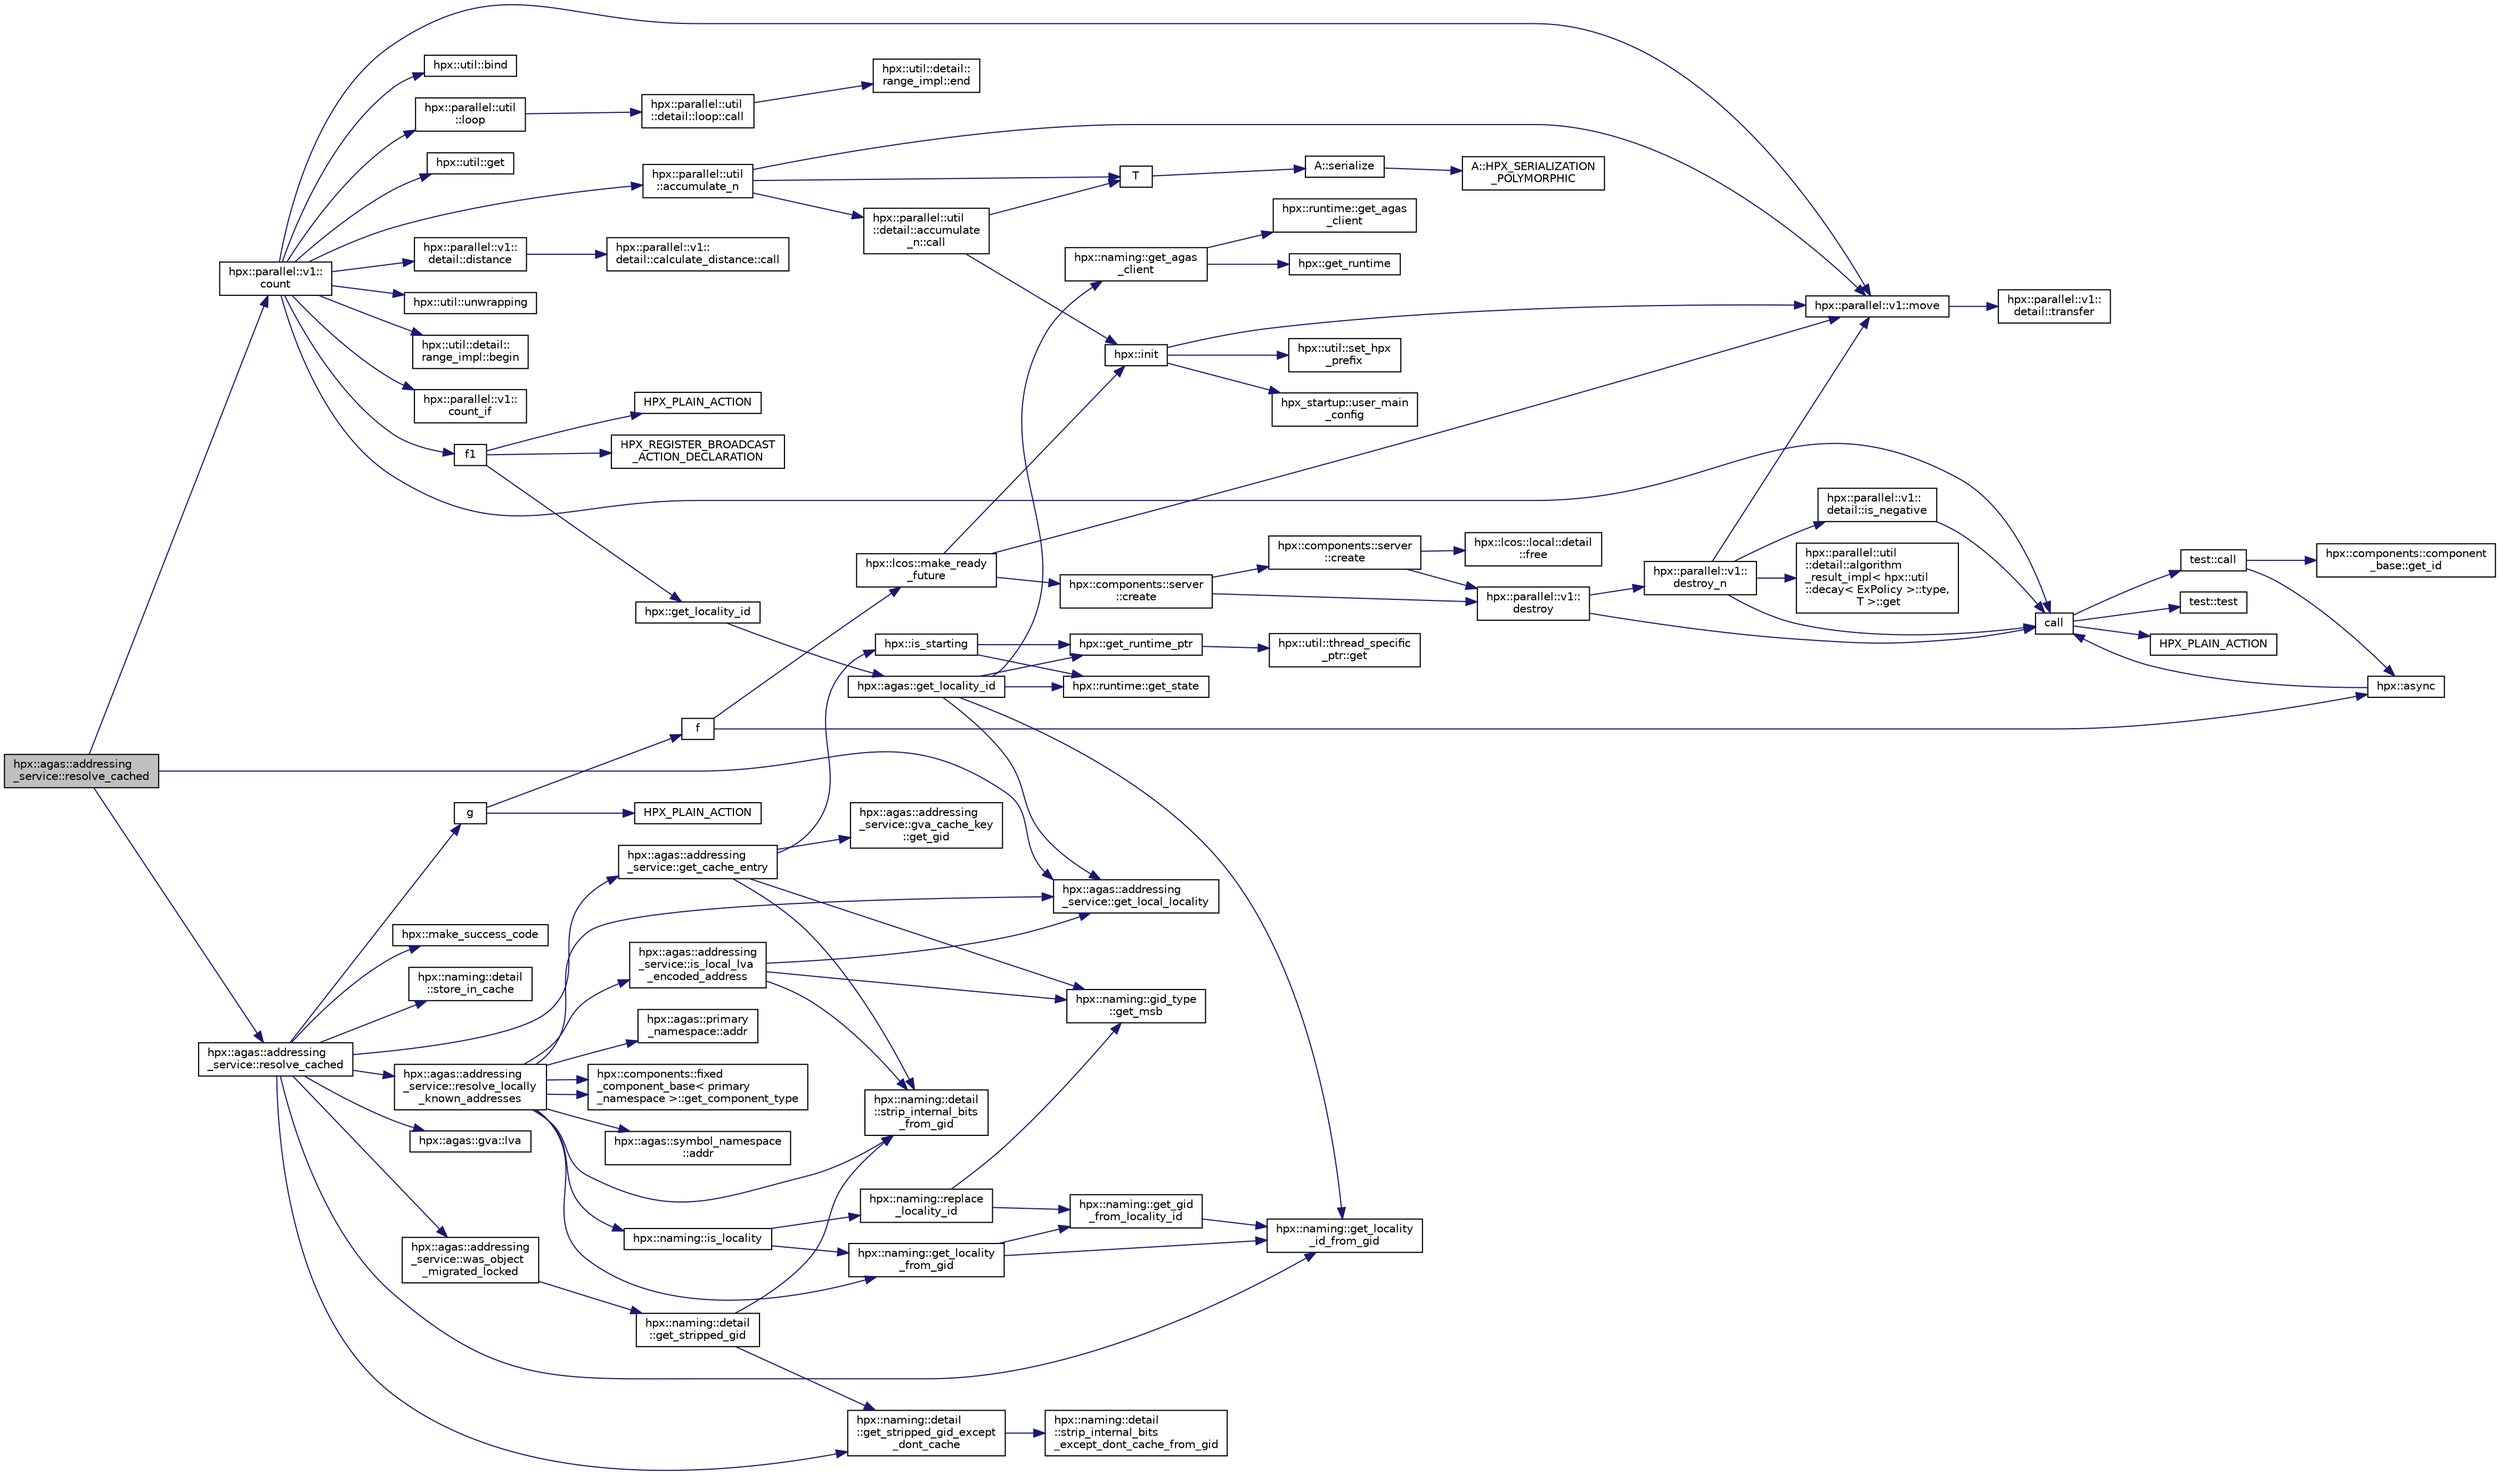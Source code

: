 digraph "hpx::agas::addressing_service::resolve_cached"
{
  edge [fontname="Helvetica",fontsize="10",labelfontname="Helvetica",labelfontsize="10"];
  node [fontname="Helvetica",fontsize="10",shape=record];
  rankdir="LR";
  Node6134 [label="hpx::agas::addressing\l_service::resolve_cached",height=0.2,width=0.4,color="black", fillcolor="grey75", style="filled", fontcolor="black"];
  Node6134 -> Node6135 [color="midnightblue",fontsize="10",style="solid",fontname="Helvetica"];
  Node6135 [label="hpx::parallel::v1::\lcount",height=0.2,width=0.4,color="black", fillcolor="white", style="filled",URL="$db/db9/namespacehpx_1_1parallel_1_1v1.html#a19d058114a2bd44801aab4176b188e23"];
  Node6135 -> Node6136 [color="midnightblue",fontsize="10",style="solid",fontname="Helvetica"];
  Node6136 [label="hpx::parallel::v1::\lcount_if",height=0.2,width=0.4,color="black", fillcolor="white", style="filled",URL="$db/db9/namespacehpx_1_1parallel_1_1v1.html#ad836ff017ec208c2d6388a9b47b05ce0"];
  Node6135 -> Node6137 [color="midnightblue",fontsize="10",style="solid",fontname="Helvetica"];
  Node6137 [label="f1",height=0.2,width=0.4,color="black", fillcolor="white", style="filled",URL="$d8/d8b/broadcast_8cpp.html#a1751fbd41f2529b84514a9dbd767959a"];
  Node6137 -> Node6138 [color="midnightblue",fontsize="10",style="solid",fontname="Helvetica"];
  Node6138 [label="hpx::get_locality_id",height=0.2,width=0.4,color="black", fillcolor="white", style="filled",URL="$d8/d83/namespacehpx.html#a158d7c54a657bb364c1704033010697b",tooltip="Return the number of the locality this function is being called from. "];
  Node6138 -> Node6139 [color="midnightblue",fontsize="10",style="solid",fontname="Helvetica"];
  Node6139 [label="hpx::agas::get_locality_id",height=0.2,width=0.4,color="black", fillcolor="white", style="filled",URL="$dc/d54/namespacehpx_1_1agas.html#a491cc2ddecdf0f1a9129900caa6a4d3e"];
  Node6139 -> Node6140 [color="midnightblue",fontsize="10",style="solid",fontname="Helvetica"];
  Node6140 [label="hpx::get_runtime_ptr",height=0.2,width=0.4,color="black", fillcolor="white", style="filled",URL="$d8/d83/namespacehpx.html#af29daf2bb3e01b4d6495a1742b6cce64"];
  Node6140 -> Node6141 [color="midnightblue",fontsize="10",style="solid",fontname="Helvetica"];
  Node6141 [label="hpx::util::thread_specific\l_ptr::get",height=0.2,width=0.4,color="black", fillcolor="white", style="filled",URL="$d4/d4c/structhpx_1_1util_1_1thread__specific__ptr.html#a3b27d8520710478aa41d1f74206bdba9"];
  Node6139 -> Node6142 [color="midnightblue",fontsize="10",style="solid",fontname="Helvetica"];
  Node6142 [label="hpx::runtime::get_state",height=0.2,width=0.4,color="black", fillcolor="white", style="filled",URL="$d0/d7b/classhpx_1_1runtime.html#ab405f80e060dac95d624520f38b0524c"];
  Node6139 -> Node6143 [color="midnightblue",fontsize="10",style="solid",fontname="Helvetica"];
  Node6143 [label="hpx::naming::get_agas\l_client",height=0.2,width=0.4,color="black", fillcolor="white", style="filled",URL="$d4/dc9/namespacehpx_1_1naming.html#a0408fffd5d34b620712a801b0ae3b032"];
  Node6143 -> Node6144 [color="midnightblue",fontsize="10",style="solid",fontname="Helvetica"];
  Node6144 [label="hpx::get_runtime",height=0.2,width=0.4,color="black", fillcolor="white", style="filled",URL="$d8/d83/namespacehpx.html#aef902cc6c7dd3b9fbadf34d1e850a070"];
  Node6143 -> Node6145 [color="midnightblue",fontsize="10",style="solid",fontname="Helvetica"];
  Node6145 [label="hpx::runtime::get_agas\l_client",height=0.2,width=0.4,color="black", fillcolor="white", style="filled",URL="$d0/d7b/classhpx_1_1runtime.html#aeb5dddd30d6b9861669af8ad44d1a96a"];
  Node6139 -> Node6146 [color="midnightblue",fontsize="10",style="solid",fontname="Helvetica"];
  Node6146 [label="hpx::agas::addressing\l_service::get_local_locality",height=0.2,width=0.4,color="black", fillcolor="white", style="filled",URL="$db/d58/structhpx_1_1agas_1_1addressing__service.html#ab52c19a37c2a7a006c6c15f90ad0539c"];
  Node6139 -> Node6147 [color="midnightblue",fontsize="10",style="solid",fontname="Helvetica"];
  Node6147 [label="hpx::naming::get_locality\l_id_from_gid",height=0.2,width=0.4,color="black", fillcolor="white", style="filled",URL="$d4/dc9/namespacehpx_1_1naming.html#a7fd43037784560bd04fda9b49e33529f"];
  Node6137 -> Node6148 [color="midnightblue",fontsize="10",style="solid",fontname="Helvetica"];
  Node6148 [label="HPX_PLAIN_ACTION",height=0.2,width=0.4,color="black", fillcolor="white", style="filled",URL="$d8/d8b/broadcast_8cpp.html#a19685a0394ce6a99351f7a679f6eeefc"];
  Node6137 -> Node6149 [color="midnightblue",fontsize="10",style="solid",fontname="Helvetica"];
  Node6149 [label="HPX_REGISTER_BROADCAST\l_ACTION_DECLARATION",height=0.2,width=0.4,color="black", fillcolor="white", style="filled",URL="$d7/d38/addressing__service_8cpp.html#a573d764d9cb34eec46a4bdffcf07875f"];
  Node6135 -> Node6150 [color="midnightblue",fontsize="10",style="solid",fontname="Helvetica"];
  Node6150 [label="hpx::parallel::util\l::loop",height=0.2,width=0.4,color="black", fillcolor="white", style="filled",URL="$df/dc6/namespacehpx_1_1parallel_1_1util.html#a3f434e00f42929aac85debb8c5782213"];
  Node6150 -> Node6151 [color="midnightblue",fontsize="10",style="solid",fontname="Helvetica"];
  Node6151 [label="hpx::parallel::util\l::detail::loop::call",height=0.2,width=0.4,color="black", fillcolor="white", style="filled",URL="$da/d06/structhpx_1_1parallel_1_1util_1_1detail_1_1loop.html#a5c5e8dbda782f09cdb7bc2509e3bf09e"];
  Node6151 -> Node6152 [color="midnightblue",fontsize="10",style="solid",fontname="Helvetica"];
  Node6152 [label="hpx::util::detail::\lrange_impl::end",height=0.2,width=0.4,color="black", fillcolor="white", style="filled",URL="$d4/d4a/namespacehpx_1_1util_1_1detail_1_1range__impl.html#afb2ea48b0902f52ee4d8b764807b4316"];
  Node6135 -> Node6153 [color="midnightblue",fontsize="10",style="solid",fontname="Helvetica"];
  Node6153 [label="hpx::util::bind",height=0.2,width=0.4,color="black", fillcolor="white", style="filled",URL="$df/dad/namespacehpx_1_1util.html#ad844caedf82a0173d6909d910c3e48c6"];
  Node6135 -> Node6154 [color="midnightblue",fontsize="10",style="solid",fontname="Helvetica"];
  Node6154 [label="hpx::parallel::v1::move",height=0.2,width=0.4,color="black", fillcolor="white", style="filled",URL="$db/db9/namespacehpx_1_1parallel_1_1v1.html#aa7c4ede081ce786c9d1eb1adff495cfc"];
  Node6154 -> Node6155 [color="midnightblue",fontsize="10",style="solid",fontname="Helvetica"];
  Node6155 [label="hpx::parallel::v1::\ldetail::transfer",height=0.2,width=0.4,color="black", fillcolor="white", style="filled",URL="$d2/ddd/namespacehpx_1_1parallel_1_1v1_1_1detail.html#ab1b56a05e1885ca7cc7ffa1804dd2f3c"];
  Node6135 -> Node6156 [color="midnightblue",fontsize="10",style="solid",fontname="Helvetica"];
  Node6156 [label="hpx::util::get",height=0.2,width=0.4,color="black", fillcolor="white", style="filled",URL="$df/dad/namespacehpx_1_1util.html#a5cbd3c41f03f4d4acaedaa4777e3cc02"];
  Node6135 -> Node6157 [color="midnightblue",fontsize="10",style="solid",fontname="Helvetica"];
  Node6157 [label="call",height=0.2,width=0.4,color="black", fillcolor="white", style="filled",URL="$d2/d67/promise__1620_8cpp.html#a58357f0b82bc761e1d0b9091ed563a70"];
  Node6157 -> Node6158 [color="midnightblue",fontsize="10",style="solid",fontname="Helvetica"];
  Node6158 [label="test::test",height=0.2,width=0.4,color="black", fillcolor="white", style="filled",URL="$d8/d89/structtest.html#ab42d5ece712d716b04cb3f686f297a26"];
  Node6157 -> Node6159 [color="midnightblue",fontsize="10",style="solid",fontname="Helvetica"];
  Node6159 [label="HPX_PLAIN_ACTION",height=0.2,width=0.4,color="black", fillcolor="white", style="filled",URL="$d2/d67/promise__1620_8cpp.html#ab96aab827a4b1fcaf66cfe0ba83fef23"];
  Node6157 -> Node6160 [color="midnightblue",fontsize="10",style="solid",fontname="Helvetica"];
  Node6160 [label="test::call",height=0.2,width=0.4,color="black", fillcolor="white", style="filled",URL="$d8/d89/structtest.html#aeb29e7ed6518b9426ccf1344c52620ae"];
  Node6160 -> Node6161 [color="midnightblue",fontsize="10",style="solid",fontname="Helvetica"];
  Node6161 [label="hpx::async",height=0.2,width=0.4,color="black", fillcolor="white", style="filled",URL="$d8/d83/namespacehpx.html#acb7d8e37b73b823956ce144f9a57eaa4"];
  Node6161 -> Node6157 [color="midnightblue",fontsize="10",style="solid",fontname="Helvetica"];
  Node6160 -> Node6162 [color="midnightblue",fontsize="10",style="solid",fontname="Helvetica"];
  Node6162 [label="hpx::components::component\l_base::get_id",height=0.2,width=0.4,color="black", fillcolor="white", style="filled",URL="$d2/de6/classhpx_1_1components_1_1component__base.html#a4c8fd93514039bdf01c48d66d82b19cd"];
  Node6135 -> Node6163 [color="midnightblue",fontsize="10",style="solid",fontname="Helvetica"];
  Node6163 [label="hpx::parallel::v1::\ldetail::distance",height=0.2,width=0.4,color="black", fillcolor="white", style="filled",URL="$d2/ddd/namespacehpx_1_1parallel_1_1v1_1_1detail.html#a6bea3c6a5f470cad11f27ee6bab4a33f"];
  Node6163 -> Node6164 [color="midnightblue",fontsize="10",style="solid",fontname="Helvetica"];
  Node6164 [label="hpx::parallel::v1::\ldetail::calculate_distance::call",height=0.2,width=0.4,color="black", fillcolor="white", style="filled",URL="$db/dfa/structhpx_1_1parallel_1_1v1_1_1detail_1_1calculate__distance.html#a950a6627830a7d019ac0e734b0a447bf"];
  Node6135 -> Node6165 [color="midnightblue",fontsize="10",style="solid",fontname="Helvetica"];
  Node6165 [label="hpx::util::unwrapping",height=0.2,width=0.4,color="black", fillcolor="white", style="filled",URL="$df/dad/namespacehpx_1_1util.html#a7529d9ac687684c33403cdd1f9cef8e4"];
  Node6135 -> Node6166 [color="midnightblue",fontsize="10",style="solid",fontname="Helvetica"];
  Node6166 [label="hpx::parallel::util\l::accumulate_n",height=0.2,width=0.4,color="black", fillcolor="white", style="filled",URL="$df/dc6/namespacehpx_1_1parallel_1_1util.html#af19f9a2722f97c2247ea5d0dbb5e2d25"];
  Node6166 -> Node6167 [color="midnightblue",fontsize="10",style="solid",fontname="Helvetica"];
  Node6167 [label="hpx::parallel::util\l::detail::accumulate\l_n::call",height=0.2,width=0.4,color="black", fillcolor="white", style="filled",URL="$d8/d3b/structhpx_1_1parallel_1_1util_1_1detail_1_1accumulate__n.html#a765aceb8ab313fc92f7c4aaf70ccca8f"];
  Node6167 -> Node6168 [color="midnightblue",fontsize="10",style="solid",fontname="Helvetica"];
  Node6168 [label="hpx::init",height=0.2,width=0.4,color="black", fillcolor="white", style="filled",URL="$d8/d83/namespacehpx.html#a3c694ea960b47c56b33351ba16e3d76b",tooltip="Main entry point for launching the HPX runtime system. "];
  Node6168 -> Node6169 [color="midnightblue",fontsize="10",style="solid",fontname="Helvetica"];
  Node6169 [label="hpx::util::set_hpx\l_prefix",height=0.2,width=0.4,color="black", fillcolor="white", style="filled",URL="$df/dad/namespacehpx_1_1util.html#ae40a23c1ba0a48d9304dcf717a95793e"];
  Node6168 -> Node6170 [color="midnightblue",fontsize="10",style="solid",fontname="Helvetica"];
  Node6170 [label="hpx_startup::user_main\l_config",height=0.2,width=0.4,color="black", fillcolor="white", style="filled",URL="$d3/dd2/namespacehpx__startup.html#aaac571d88bd3912a4225a23eb3261637"];
  Node6168 -> Node6154 [color="midnightblue",fontsize="10",style="solid",fontname="Helvetica"];
  Node6167 -> Node6171 [color="midnightblue",fontsize="10",style="solid",fontname="Helvetica"];
  Node6171 [label="T",height=0.2,width=0.4,color="black", fillcolor="white", style="filled",URL="$db/d33/polymorphic__semiintrusive__template_8cpp.html#ad187658f9cb91c1312b39ae7e896f1ea"];
  Node6171 -> Node6172 [color="midnightblue",fontsize="10",style="solid",fontname="Helvetica"];
  Node6172 [label="A::serialize",height=0.2,width=0.4,color="black", fillcolor="white", style="filled",URL="$d7/da0/struct_a.html#a5f5c287cf471e274ed9dda0da1592212"];
  Node6172 -> Node6173 [color="midnightblue",fontsize="10",style="solid",fontname="Helvetica"];
  Node6173 [label="A::HPX_SERIALIZATION\l_POLYMORPHIC",height=0.2,width=0.4,color="black", fillcolor="white", style="filled",URL="$d7/da0/struct_a.html#ada978cc156cebbafddb1f3aa4c01918c"];
  Node6166 -> Node6154 [color="midnightblue",fontsize="10",style="solid",fontname="Helvetica"];
  Node6166 -> Node6171 [color="midnightblue",fontsize="10",style="solid",fontname="Helvetica"];
  Node6135 -> Node6174 [color="midnightblue",fontsize="10",style="solid",fontname="Helvetica"];
  Node6174 [label="hpx::util::detail::\lrange_impl::begin",height=0.2,width=0.4,color="black", fillcolor="white", style="filled",URL="$d4/d4a/namespacehpx_1_1util_1_1detail_1_1range__impl.html#a31e165df2b865cdd961f35ce938db41a"];
  Node6134 -> Node6175 [color="midnightblue",fontsize="10",style="solid",fontname="Helvetica"];
  Node6175 [label="hpx::agas::addressing\l_service::resolve_cached",height=0.2,width=0.4,color="black", fillcolor="white", style="filled",URL="$db/d58/structhpx_1_1agas_1_1addressing__service.html#a187ac62b4a4b7c1b98b75979357f07a9"];
  Node6175 -> Node6176 [color="midnightblue",fontsize="10",style="solid",fontname="Helvetica"];
  Node6176 [label="hpx::naming::detail\l::get_stripped_gid_except\l_dont_cache",height=0.2,width=0.4,color="black", fillcolor="white", style="filled",URL="$d5/d18/namespacehpx_1_1naming_1_1detail.html#a1ab848588112d0f7fac377a15692c9cc"];
  Node6176 -> Node6177 [color="midnightblue",fontsize="10",style="solid",fontname="Helvetica"];
  Node6177 [label="hpx::naming::detail\l::strip_internal_bits\l_except_dont_cache_from_gid",height=0.2,width=0.4,color="black", fillcolor="white", style="filled",URL="$d5/d18/namespacehpx_1_1naming_1_1detail.html#aabeb51a92376c6bfb9cf31bf9ff0c4cc"];
  Node6175 -> Node6178 [color="midnightblue",fontsize="10",style="solid",fontname="Helvetica"];
  Node6178 [label="hpx::agas::addressing\l_service::resolve_locally\l_known_addresses",height=0.2,width=0.4,color="black", fillcolor="white", style="filled",URL="$db/d58/structhpx_1_1agas_1_1addressing__service.html#afb44b2c86524b47d1431d9d66524075c"];
  Node6178 -> Node6179 [color="midnightblue",fontsize="10",style="solid",fontname="Helvetica"];
  Node6179 [label="hpx::naming::detail\l::strip_internal_bits\l_from_gid",height=0.2,width=0.4,color="black", fillcolor="white", style="filled",URL="$d5/d18/namespacehpx_1_1naming_1_1detail.html#a95cca4d4bc82a9da3e804b225b03dfaf"];
  Node6178 -> Node6180 [color="midnightblue",fontsize="10",style="solid",fontname="Helvetica"];
  Node6180 [label="hpx::agas::addressing\l_service::is_local_lva\l_encoded_address",height=0.2,width=0.4,color="black", fillcolor="white", style="filled",URL="$db/d58/structhpx_1_1agas_1_1addressing__service.html#af9469c8740aeb898ce6937e2d0e57095"];
  Node6180 -> Node6179 [color="midnightblue",fontsize="10",style="solid",fontname="Helvetica"];
  Node6180 -> Node6146 [color="midnightblue",fontsize="10",style="solid",fontname="Helvetica"];
  Node6180 -> Node6181 [color="midnightblue",fontsize="10",style="solid",fontname="Helvetica"];
  Node6181 [label="hpx::naming::gid_type\l::get_msb",height=0.2,width=0.4,color="black", fillcolor="white", style="filled",URL="$d3/d67/structhpx_1_1naming_1_1gid__type.html#a31d0fb49a563fb184fecaabdced4dcd9"];
  Node6178 -> Node6146 [color="midnightblue",fontsize="10",style="solid",fontname="Helvetica"];
  Node6178 -> Node6182 [color="midnightblue",fontsize="10",style="solid",fontname="Helvetica"];
  Node6182 [label="hpx::naming::is_locality",height=0.2,width=0.4,color="black", fillcolor="white", style="filled",URL="$d4/dc9/namespacehpx_1_1naming.html#a960045d29982b0fda774809643cf2be8"];
  Node6182 -> Node6183 [color="midnightblue",fontsize="10",style="solid",fontname="Helvetica"];
  Node6183 [label="hpx::naming::get_locality\l_from_gid",height=0.2,width=0.4,color="black", fillcolor="white", style="filled",URL="$d4/dc9/namespacehpx_1_1naming.html#a0b1c0ab6510a7a869fa4e3c7717748e5"];
  Node6183 -> Node6184 [color="midnightblue",fontsize="10",style="solid",fontname="Helvetica"];
  Node6184 [label="hpx::naming::get_gid\l_from_locality_id",height=0.2,width=0.4,color="black", fillcolor="white", style="filled",URL="$d4/dc9/namespacehpx_1_1naming.html#ae50a3ecdb5854b6a25a556ebc9830541"];
  Node6184 -> Node6147 [color="midnightblue",fontsize="10",style="solid",fontname="Helvetica"];
  Node6183 -> Node6147 [color="midnightblue",fontsize="10",style="solid",fontname="Helvetica"];
  Node6182 -> Node6185 [color="midnightblue",fontsize="10",style="solid",fontname="Helvetica"];
  Node6185 [label="hpx::naming::replace\l_locality_id",height=0.2,width=0.4,color="black", fillcolor="white", style="filled",URL="$d4/dc9/namespacehpx_1_1naming.html#a27ed9275dccbd5fb677b350f040c21b4"];
  Node6185 -> Node6184 [color="midnightblue",fontsize="10",style="solid",fontname="Helvetica"];
  Node6185 -> Node6181 [color="midnightblue",fontsize="10",style="solid",fontname="Helvetica"];
  Node6178 -> Node6183 [color="midnightblue",fontsize="10",style="solid",fontname="Helvetica"];
  Node6178 -> Node6186 [color="midnightblue",fontsize="10",style="solid",fontname="Helvetica"];
  Node6186 [label="hpx::agas::primary\l_namespace::addr",height=0.2,width=0.4,color="black", fillcolor="white", style="filled",URL="$d1/d43/structhpx_1_1agas_1_1primary__namespace.html#ab71d11675989acee54e82f6d1956a77c"];
  Node6178 -> Node6187 [color="midnightblue",fontsize="10",style="solid",fontname="Helvetica"];
  Node6187 [label="hpx::components::fixed\l_component_base\< primary\l_namespace \>::get_component_type",height=0.2,width=0.4,color="black", fillcolor="white", style="filled",URL="$df/dfd/classhpx_1_1components_1_1fixed__component__base.html#aa87dbc5aad4f2ee3f9b8f62c6981a8c2"];
  Node6178 -> Node6188 [color="midnightblue",fontsize="10",style="solid",fontname="Helvetica"];
  Node6188 [label="hpx::agas::symbol_namespace\l::addr",height=0.2,width=0.4,color="black", fillcolor="white", style="filled",URL="$dd/d5e/structhpx_1_1agas_1_1symbol__namespace.html#a2527957c5b5ce9c4842294c8a95d00b4"];
  Node6178 -> Node6187 [color="midnightblue",fontsize="10",style="solid",fontname="Helvetica"];
  Node6175 -> Node6189 [color="midnightblue",fontsize="10",style="solid",fontname="Helvetica"];
  Node6189 [label="hpx::make_success_code",height=0.2,width=0.4,color="black", fillcolor="white", style="filled",URL="$d8/d83/namespacehpx.html#a0e8512a8f49e2a6c8185061181419d8f",tooltip="Returns error_code(hpx::success, \"success\", mode). "];
  Node6175 -> Node6190 [color="midnightblue",fontsize="10",style="solid",fontname="Helvetica"];
  Node6190 [label="hpx::naming::detail\l::store_in_cache",height=0.2,width=0.4,color="black", fillcolor="white", style="filled",URL="$d5/d18/namespacehpx_1_1naming_1_1detail.html#a58e1ddcbd72ed4042377e11f32abf3fa"];
  Node6175 -> Node6147 [color="midnightblue",fontsize="10",style="solid",fontname="Helvetica"];
  Node6175 -> Node6191 [color="midnightblue",fontsize="10",style="solid",fontname="Helvetica"];
  Node6191 [label="hpx::agas::addressing\l_service::was_object\l_migrated_locked",height=0.2,width=0.4,color="black", fillcolor="white", style="filled",URL="$db/d58/structhpx_1_1agas_1_1addressing__service.html#aade8c179c3866b1212fe6439b586ace1",tooltip="Maintain list of migrated objects. "];
  Node6191 -> Node6192 [color="midnightblue",fontsize="10",style="solid",fontname="Helvetica"];
  Node6192 [label="hpx::naming::detail\l::get_stripped_gid",height=0.2,width=0.4,color="black", fillcolor="white", style="filled",URL="$d5/d18/namespacehpx_1_1naming_1_1detail.html#ad3a849cb7ebd5dccf9aefadccc21dd89"];
  Node6192 -> Node6179 [color="midnightblue",fontsize="10",style="solid",fontname="Helvetica"];
  Node6192 -> Node6176 [color="midnightblue",fontsize="10",style="solid",fontname="Helvetica"];
  Node6175 -> Node6193 [color="midnightblue",fontsize="10",style="solid",fontname="Helvetica"];
  Node6193 [label="g",height=0.2,width=0.4,color="black", fillcolor="white", style="filled",URL="$da/d17/cxx11__noexcept_8cpp.html#a96f5ebe659f57f5faa7343c54f8ea39a"];
  Node6193 -> Node6194 [color="midnightblue",fontsize="10",style="solid",fontname="Helvetica"];
  Node6194 [label="f",height=0.2,width=0.4,color="black", fillcolor="white", style="filled",URL="$d4/d13/async__unwrap__1037_8cpp.html#a02a6b0b4f77af9f69a841dc8262b0cd0"];
  Node6194 -> Node6161 [color="midnightblue",fontsize="10",style="solid",fontname="Helvetica"];
  Node6194 -> Node6195 [color="midnightblue",fontsize="10",style="solid",fontname="Helvetica"];
  Node6195 [label="hpx::lcos::make_ready\l_future",height=0.2,width=0.4,color="black", fillcolor="white", style="filled",URL="$d2/dc9/namespacehpx_1_1lcos.html#a42997564ddfde91d475b8a2cea8f53e4"];
  Node6195 -> Node6168 [color="midnightblue",fontsize="10",style="solid",fontname="Helvetica"];
  Node6195 -> Node6196 [color="midnightblue",fontsize="10",style="solid",fontname="Helvetica"];
  Node6196 [label="hpx::components::server\l::create",height=0.2,width=0.4,color="black", fillcolor="white", style="filled",URL="$d2/da2/namespacehpx_1_1components_1_1server.html#ac776c89f3d68ceb910e8cee9fa937ab4",tooltip="Create arrays of components using their default constructor. "];
  Node6196 -> Node6197 [color="midnightblue",fontsize="10",style="solid",fontname="Helvetica"];
  Node6197 [label="hpx::components::server\l::create",height=0.2,width=0.4,color="black", fillcolor="white", style="filled",URL="$d2/da2/namespacehpx_1_1components_1_1server.html#a77d26de181c97b444565e230577981bd"];
  Node6197 -> Node6198 [color="midnightblue",fontsize="10",style="solid",fontname="Helvetica"];
  Node6198 [label="hpx::lcos::local::detail\l::free",height=0.2,width=0.4,color="black", fillcolor="white", style="filled",URL="$d4/dcb/namespacehpx_1_1lcos_1_1local_1_1detail.html#a55a940f019734e9bb045dc123cd80e48"];
  Node6197 -> Node6199 [color="midnightblue",fontsize="10",style="solid",fontname="Helvetica"];
  Node6199 [label="hpx::parallel::v1::\ldestroy",height=0.2,width=0.4,color="black", fillcolor="white", style="filled",URL="$db/db9/namespacehpx_1_1parallel_1_1v1.html#acf303558375048e8a7cc9a2c2e09477f"];
  Node6199 -> Node6157 [color="midnightblue",fontsize="10",style="solid",fontname="Helvetica"];
  Node6199 -> Node6200 [color="midnightblue",fontsize="10",style="solid",fontname="Helvetica"];
  Node6200 [label="hpx::parallel::v1::\ldestroy_n",height=0.2,width=0.4,color="black", fillcolor="white", style="filled",URL="$db/db9/namespacehpx_1_1parallel_1_1v1.html#a71d0691132a300690163f5636bcd5bd3"];
  Node6200 -> Node6201 [color="midnightblue",fontsize="10",style="solid",fontname="Helvetica"];
  Node6201 [label="hpx::parallel::v1::\ldetail::is_negative",height=0.2,width=0.4,color="black", fillcolor="white", style="filled",URL="$d2/ddd/namespacehpx_1_1parallel_1_1v1_1_1detail.html#adf2e40fc4b20ad0fd442ee3118a4d527"];
  Node6201 -> Node6157 [color="midnightblue",fontsize="10",style="solid",fontname="Helvetica"];
  Node6200 -> Node6202 [color="midnightblue",fontsize="10",style="solid",fontname="Helvetica"];
  Node6202 [label="hpx::parallel::util\l::detail::algorithm\l_result_impl\< hpx::util\l::decay\< ExPolicy \>::type,\l T \>::get",height=0.2,width=0.4,color="black", fillcolor="white", style="filled",URL="$d2/d42/structhpx_1_1parallel_1_1util_1_1detail_1_1algorithm__result__impl.html#ab5b051e8ec74eff5e0e62fd63f5d377e"];
  Node6200 -> Node6154 [color="midnightblue",fontsize="10",style="solid",fontname="Helvetica"];
  Node6200 -> Node6157 [color="midnightblue",fontsize="10",style="solid",fontname="Helvetica"];
  Node6196 -> Node6199 [color="midnightblue",fontsize="10",style="solid",fontname="Helvetica"];
  Node6195 -> Node6154 [color="midnightblue",fontsize="10",style="solid",fontname="Helvetica"];
  Node6193 -> Node6203 [color="midnightblue",fontsize="10",style="solid",fontname="Helvetica"];
  Node6203 [label="HPX_PLAIN_ACTION",height=0.2,width=0.4,color="black", fillcolor="white", style="filled",URL="$d4/d13/async__unwrap__1037_8cpp.html#ab5991a65409f0229f564e4935bd7b979"];
  Node6175 -> Node6204 [color="midnightblue",fontsize="10",style="solid",fontname="Helvetica"];
  Node6204 [label="hpx::agas::addressing\l_service::get_cache_entry",height=0.2,width=0.4,color="black", fillcolor="white", style="filled",URL="$db/d58/structhpx_1_1agas_1_1addressing__service.html#aa49e358ece0734e36829a90603b51c63"];
  Node6204 -> Node6205 [color="midnightblue",fontsize="10",style="solid",fontname="Helvetica"];
  Node6205 [label="hpx::is_starting",height=0.2,width=0.4,color="black", fillcolor="white", style="filled",URL="$d8/d83/namespacehpx.html#ab3ff61647293cfe9b7c3060fee8445a5",tooltip="Test whether the runtime system is currently being started. "];
  Node6205 -> Node6140 [color="midnightblue",fontsize="10",style="solid",fontname="Helvetica"];
  Node6205 -> Node6142 [color="midnightblue",fontsize="10",style="solid",fontname="Helvetica"];
  Node6204 -> Node6179 [color="midnightblue",fontsize="10",style="solid",fontname="Helvetica"];
  Node6204 -> Node6181 [color="midnightblue",fontsize="10",style="solid",fontname="Helvetica"];
  Node6204 -> Node6206 [color="midnightblue",fontsize="10",style="solid",fontname="Helvetica"];
  Node6206 [label="hpx::agas::addressing\l_service::gva_cache_key\l::get_gid",height=0.2,width=0.4,color="black", fillcolor="white", style="filled",URL="$d0/d9c/structhpx_1_1agas_1_1addressing__service_1_1gva__cache__key.html#a708ed959cf225ceef95f3328a99e29ff"];
  Node6175 -> Node6207 [color="midnightblue",fontsize="10",style="solid",fontname="Helvetica"];
  Node6207 [label="hpx::agas::gva::lva",height=0.2,width=0.4,color="black", fillcolor="white", style="filled",URL="$dc/d8a/structhpx_1_1agas_1_1gva.html#aea2401483cd9320a0a8ca504e79e076b"];
  Node6134 -> Node6146 [color="midnightblue",fontsize="10",style="solid",fontname="Helvetica"];
}
